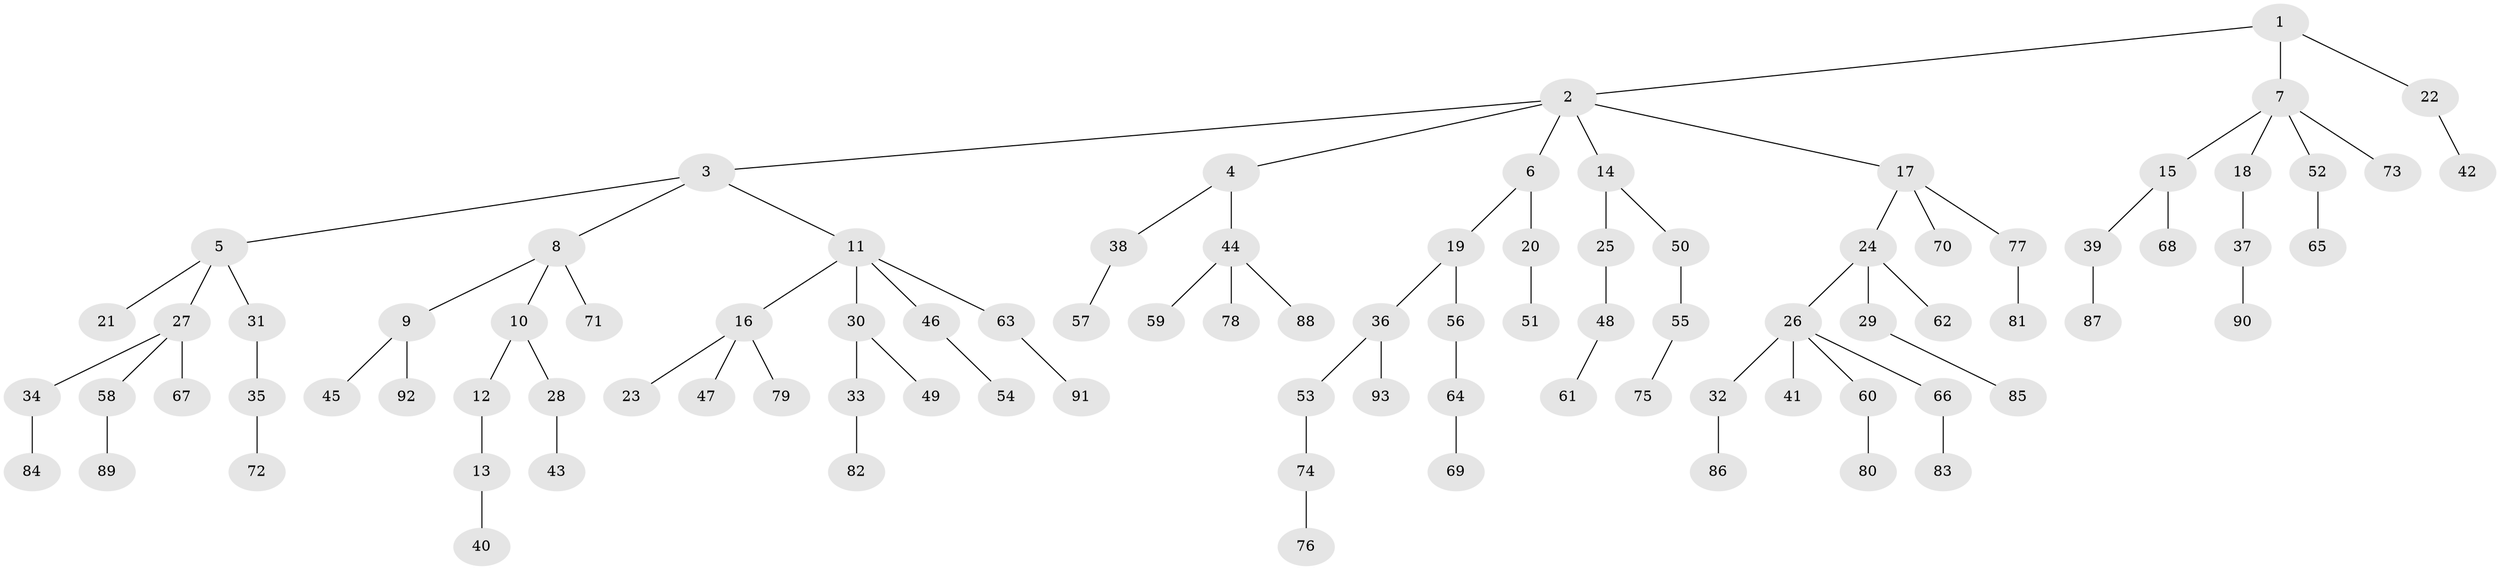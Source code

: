 // coarse degree distribution, {3: 0.15, 8: 0.016666666666666666, 7: 0.016666666666666666, 6: 0.016666666666666666, 4: 0.03333333333333333, 5: 0.03333333333333333, 2: 0.13333333333333333, 1: 0.6}
// Generated by graph-tools (version 1.1) at 2025/42/03/06/25 10:42:05]
// undirected, 93 vertices, 92 edges
graph export_dot {
graph [start="1"]
  node [color=gray90,style=filled];
  1;
  2;
  3;
  4;
  5;
  6;
  7;
  8;
  9;
  10;
  11;
  12;
  13;
  14;
  15;
  16;
  17;
  18;
  19;
  20;
  21;
  22;
  23;
  24;
  25;
  26;
  27;
  28;
  29;
  30;
  31;
  32;
  33;
  34;
  35;
  36;
  37;
  38;
  39;
  40;
  41;
  42;
  43;
  44;
  45;
  46;
  47;
  48;
  49;
  50;
  51;
  52;
  53;
  54;
  55;
  56;
  57;
  58;
  59;
  60;
  61;
  62;
  63;
  64;
  65;
  66;
  67;
  68;
  69;
  70;
  71;
  72;
  73;
  74;
  75;
  76;
  77;
  78;
  79;
  80;
  81;
  82;
  83;
  84;
  85;
  86;
  87;
  88;
  89;
  90;
  91;
  92;
  93;
  1 -- 2;
  1 -- 7;
  1 -- 22;
  2 -- 3;
  2 -- 4;
  2 -- 6;
  2 -- 14;
  2 -- 17;
  3 -- 5;
  3 -- 8;
  3 -- 11;
  4 -- 38;
  4 -- 44;
  5 -- 21;
  5 -- 27;
  5 -- 31;
  6 -- 19;
  6 -- 20;
  7 -- 15;
  7 -- 18;
  7 -- 52;
  7 -- 73;
  8 -- 9;
  8 -- 10;
  8 -- 71;
  9 -- 45;
  9 -- 92;
  10 -- 12;
  10 -- 28;
  11 -- 16;
  11 -- 30;
  11 -- 46;
  11 -- 63;
  12 -- 13;
  13 -- 40;
  14 -- 25;
  14 -- 50;
  15 -- 39;
  15 -- 68;
  16 -- 23;
  16 -- 47;
  16 -- 79;
  17 -- 24;
  17 -- 70;
  17 -- 77;
  18 -- 37;
  19 -- 36;
  19 -- 56;
  20 -- 51;
  22 -- 42;
  24 -- 26;
  24 -- 29;
  24 -- 62;
  25 -- 48;
  26 -- 32;
  26 -- 41;
  26 -- 60;
  26 -- 66;
  27 -- 34;
  27 -- 58;
  27 -- 67;
  28 -- 43;
  29 -- 85;
  30 -- 33;
  30 -- 49;
  31 -- 35;
  32 -- 86;
  33 -- 82;
  34 -- 84;
  35 -- 72;
  36 -- 53;
  36 -- 93;
  37 -- 90;
  38 -- 57;
  39 -- 87;
  44 -- 59;
  44 -- 78;
  44 -- 88;
  46 -- 54;
  48 -- 61;
  50 -- 55;
  52 -- 65;
  53 -- 74;
  55 -- 75;
  56 -- 64;
  58 -- 89;
  60 -- 80;
  63 -- 91;
  64 -- 69;
  66 -- 83;
  74 -- 76;
  77 -- 81;
}
